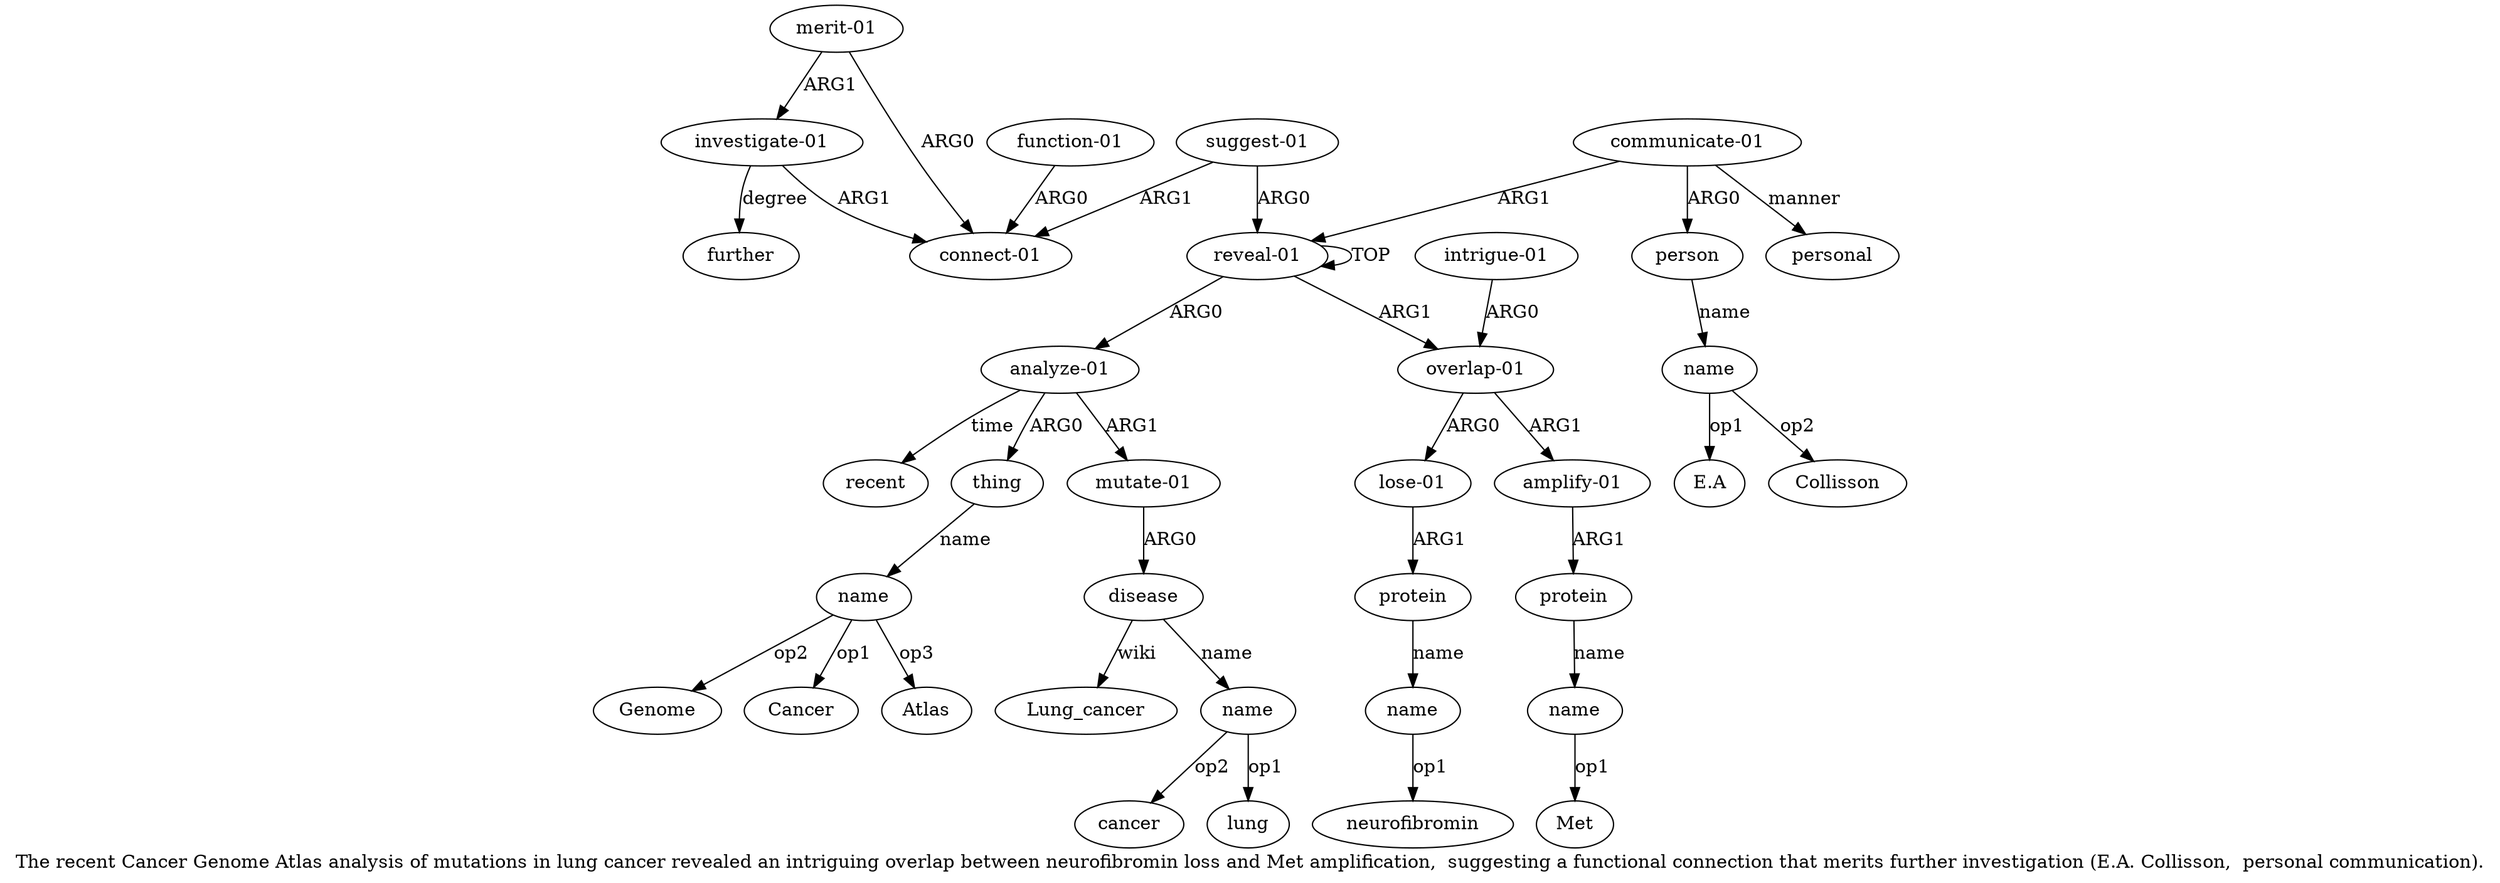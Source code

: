 digraph  {
	graph [label="The recent Cancer Genome Atlas analysis of mutations in lung cancer revealed an intriguing overlap between neurofibromin loss and \
Met amplification,  suggesting a functional connection that merits further investigation (E.A. Collisson,  personal communication)\
."];
	node [label="\N"];
	a20	 [color=black,
		gold_ind=20,
		gold_label="investigate-01",
		label="investigate-01",
		test_ind=20,
		test_label="investigate-01"];
	a21	 [color=black,
		gold_ind=21,
		gold_label=further,
		label=further,
		test_ind=21,
		test_label=further];
	a20 -> a21 [key=0,
	color=black,
	gold_label=degree,
	label=degree,
	test_label=degree];
a17 [color=black,
	gold_ind=17,
	gold_label="connect-01",
	label="connect-01",
	test_ind=17,
	test_label="connect-01"];
a20 -> a17 [key=0,
color=black,
gold_label=ARG1,
label=ARG1,
test_label=ARG1];
a22 [color=black,
gold_ind=22,
gold_label="communicate-01",
label="communicate-01",
test_ind=22,
test_label="communicate-01"];
a23 [color=black,
gold_ind=23,
gold_label=person,
label=person,
test_ind=23,
test_label=person];
a22 -> a23 [key=0,
color=black,
gold_label=ARG0,
label=ARG0,
test_label=ARG0];
a25 [color=black,
gold_ind=25,
gold_label=personal,
label=personal,
test_ind=25,
test_label=personal];
a22 -> a25 [key=0,
color=black,
gold_label=manner,
label=manner,
test_label=manner];
a0 [color=black,
gold_ind=0,
gold_label="reveal-01",
label="reveal-01",
test_ind=0,
test_label="reveal-01"];
a22 -> a0 [key=0,
color=black,
gold_label=ARG1,
label=ARG1,
test_label=ARG1];
a24 [color=black,
gold_ind=24,
gold_label=name,
label=name,
test_ind=24,
test_label=name];
a23 -> a24 [key=0,
color=black,
gold_label=name,
label=name,
test_label=name];
"a24 Collisson" [color=black,
gold_ind=-1,
gold_label=Collisson,
label=Collisson,
test_ind=-1,
test_label=Collisson];
a24 -> "a24 Collisson" [key=0,
color=black,
gold_label=op2,
label=op2,
test_label=op2];
"a24 E.A" [color=black,
gold_ind=-1,
gold_label="E.A",
label="E.A",
test_ind=-1,
test_label="E.A"];
a24 -> "a24 E.A" [key=0,
color=black,
gold_label=op1,
label=op1,
test_label=op1];
"a3 Cancer" [color=black,
gold_ind=-1,
gold_label=Cancer,
label=Cancer,
test_ind=-1,
test_label=Cancer];
"a3 Atlas" [color=black,
gold_ind=-1,
gold_label=Atlas,
label=Atlas,
test_ind=-1,
test_label=Atlas];
"a6 cancer" [color=black,
gold_ind=-1,
gold_label=cancer,
label=cancer,
test_ind=-1,
test_label=cancer];
"a3 Genome" [color=black,
gold_ind=-1,
gold_label=Genome,
label=Genome,
test_ind=-1,
test_label=Genome];
"a11 neurofibromin" [color=black,
gold_ind=-1,
gold_label=neurofibromin,
label=neurofibromin,
test_ind=-1,
test_label=neurofibromin];
a15 [color=black,
gold_ind=15,
gold_label="intrigue-01",
label="intrigue-01",
test_ind=15,
test_label="intrigue-01"];
a8 [color=black,
gold_ind=8,
gold_label="overlap-01",
label="overlap-01",
test_ind=8,
test_label="overlap-01"];
a15 -> a8 [key=0,
color=black,
gold_label=ARG0,
label=ARG0,
test_label=ARG0];
a14 [color=black,
gold_ind=14,
gold_label=name,
label=name,
test_ind=14,
test_label=name];
"a14 Met" [color=black,
gold_ind=-1,
gold_label=Met,
label=Met,
test_ind=-1,
test_label=Met];
a14 -> "a14 Met" [key=0,
color=black,
gold_label=op1,
label=op1,
test_label=op1];
a16 [color=black,
gold_ind=16,
gold_label="suggest-01",
label="suggest-01",
test_ind=16,
test_label="suggest-01"];
a16 -> a17 [key=0,
color=black,
gold_label=ARG1,
label=ARG1,
test_label=ARG1];
a16 -> a0 [key=0,
color=black,
gold_label=ARG0,
label=ARG0,
test_label=ARG0];
a11 [color=black,
gold_ind=11,
gold_label=name,
label=name,
test_ind=11,
test_label=name];
a11 -> "a11 neurofibromin" [key=0,
color=black,
gold_label=op1,
label=op1,
test_label=op1];
a10 [color=black,
gold_ind=10,
gold_label=protein,
label=protein,
test_ind=10,
test_label=protein];
a10 -> a11 [key=0,
color=black,
gold_label=name,
label=name,
test_label=name];
a13 [color=black,
gold_ind=13,
gold_label=protein,
label=protein,
test_ind=13,
test_label=protein];
a13 -> a14 [key=0,
color=black,
gold_label=name,
label=name,
test_label=name];
a12 [color=black,
gold_ind=12,
gold_label="amplify-01",
label="amplify-01",
test_ind=12,
test_label="amplify-01"];
a12 -> a13 [key=0,
color=black,
gold_label=ARG1,
label=ARG1,
test_label=ARG1];
a19 [color=black,
gold_ind=19,
gold_label="merit-01",
label="merit-01",
test_ind=19,
test_label="merit-01"];
a19 -> a20 [key=0,
color=black,
gold_label=ARG1,
label=ARG1,
test_label=ARG1];
a19 -> a17 [key=0,
color=black,
gold_label=ARG0,
label=ARG0,
test_label=ARG0];
a18 [color=black,
gold_ind=18,
gold_label="function-01",
label="function-01",
test_ind=18,
test_label="function-01"];
a18 -> a17 [key=0,
color=black,
gold_label=ARG0,
label=ARG0,
test_label=ARG0];
a1 [color=black,
gold_ind=1,
gold_label="analyze-01",
label="analyze-01",
test_ind=1,
test_label="analyze-01"];
a2 [color=black,
gold_ind=2,
gold_label=thing,
label=thing,
test_ind=2,
test_label=thing];
a1 -> a2 [key=0,
color=black,
gold_label=ARG0,
label=ARG0,
test_label=ARG0];
a4 [color=black,
gold_ind=4,
gold_label="mutate-01",
label="mutate-01",
test_ind=4,
test_label="mutate-01"];
a1 -> a4 [key=0,
color=black,
gold_label=ARG1,
label=ARG1,
test_label=ARG1];
a7 [color=black,
gold_ind=7,
gold_label=recent,
label=recent,
test_ind=7,
test_label=recent];
a1 -> a7 [key=0,
color=black,
gold_label=time,
label=time,
test_label=time];
a0 -> a1 [key=0,
color=black,
gold_label=ARG0,
label=ARG0,
test_label=ARG0];
a0 -> a0 [key=0,
color=black,
gold_label=TOP,
label=TOP,
test_label=TOP];
a0 -> a8 [key=0,
color=black,
gold_label=ARG1,
label=ARG1,
test_label=ARG1];
a3 [color=black,
gold_ind=3,
gold_label=name,
label=name,
test_ind=3,
test_label=name];
a3 -> "a3 Cancer" [key=0,
color=black,
gold_label=op1,
label=op1,
test_label=op1];
a3 -> "a3 Atlas" [key=0,
color=black,
gold_label=op3,
label=op3,
test_label=op3];
a3 -> "a3 Genome" [key=0,
color=black,
gold_label=op2,
label=op2,
test_label=op2];
a2 -> a3 [key=0,
color=black,
gold_label=name,
label=name,
test_label=name];
a5 [color=black,
gold_ind=5,
gold_label=disease,
label=disease,
test_ind=5,
test_label=disease];
a6 [color=black,
gold_ind=6,
gold_label=name,
label=name,
test_ind=6,
test_label=name];
a5 -> a6 [key=0,
color=black,
gold_label=name,
label=name,
test_label=name];
"a5 Lung_cancer" [color=black,
gold_ind=-1,
gold_label=Lung_cancer,
label=Lung_cancer,
test_ind=-1,
test_label=Lung_cancer];
a5 -> "a5 Lung_cancer" [key=0,
color=black,
gold_label=wiki,
label=wiki,
test_label=wiki];
a4 -> a5 [key=0,
color=black,
gold_label=ARG0,
label=ARG0,
test_label=ARG0];
a6 -> "a6 cancer" [key=0,
color=black,
gold_label=op2,
label=op2,
test_label=op2];
"a6 lung" [color=black,
gold_ind=-1,
gold_label=lung,
label=lung,
test_ind=-1,
test_label=lung];
a6 -> "a6 lung" [key=0,
color=black,
gold_label=op1,
label=op1,
test_label=op1];
a9 [color=black,
gold_ind=9,
gold_label="lose-01",
label="lose-01",
test_ind=9,
test_label="lose-01"];
a9 -> a10 [key=0,
color=black,
gold_label=ARG1,
label=ARG1,
test_label=ARG1];
a8 -> a12 [key=0,
color=black,
gold_label=ARG1,
label=ARG1,
test_label=ARG1];
a8 -> a9 [key=0,
color=black,
gold_label=ARG0,
label=ARG0,
test_label=ARG0];
}
